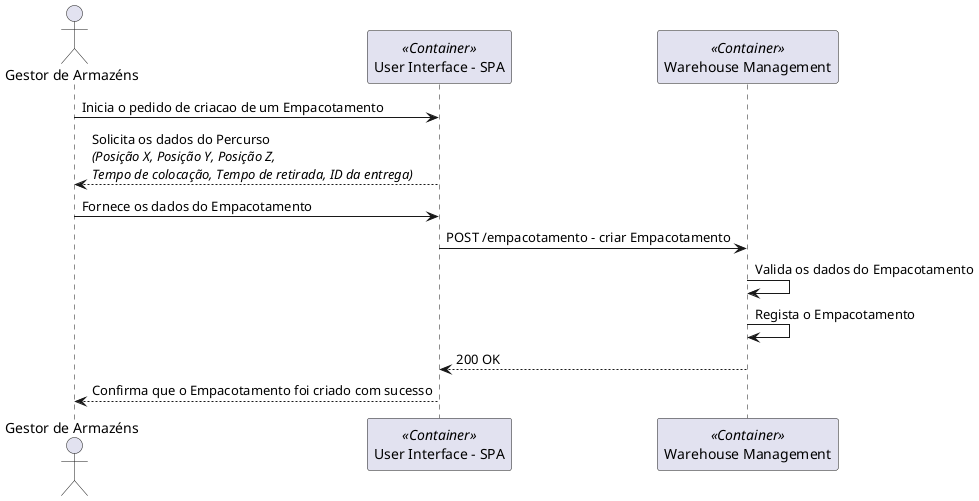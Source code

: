 @startuml
actor "Gestor de Armazéns" as A
participant "<i><<Container>></i>\nUser Interface - SPA" as S
participant "<i><<Container>></i>\nWarehouse Management" as W

A -> S: Inicia o pedido de criacao de um Empacotamento
S --> A: Solicita os dados do Percurso\n<i>(Posição X, Posição Y, Posição Z,</i>\n<i>Tempo de colocação, Tempo de retirada, ID da entrega)</i>

A -> S: Fornece os dados do Empacotamento
S -> W: POST /empacotamento - criar Empacotamento
W -> W: Valida os dados do Empacotamento
W -> W: Regista o Empacotamento
W --> S: 200 OK
S --> A: Confirma que o Empacotamento foi criado com sucesso

@enduml
